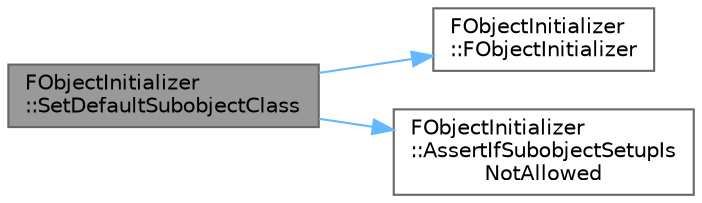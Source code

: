 digraph "FObjectInitializer::SetDefaultSubobjectClass"
{
 // INTERACTIVE_SVG=YES
 // LATEX_PDF_SIZE
  bgcolor="transparent";
  edge [fontname=Helvetica,fontsize=10,labelfontname=Helvetica,labelfontsize=10];
  node [fontname=Helvetica,fontsize=10,shape=box,height=0.2,width=0.4];
  rankdir="LR";
  Node1 [id="Node000001",label="FObjectInitializer\l::SetDefaultSubobjectClass",height=0.2,width=0.4,color="gray40", fillcolor="grey60", style="filled", fontcolor="black",tooltip="Sets the class to use for a subobject defined in a base class, the class must be a subclass of the cl..."];
  Node1 -> Node2 [id="edge1_Node000001_Node000002",color="steelblue1",style="solid",tooltip=" "];
  Node2 [id="Node000002",label="FObjectInitializer\l::FObjectInitializer",height=0.2,width=0.4,color="grey40", fillcolor="white", style="filled",URL="$d5/d7f/classFObjectInitializer.html#ac956e895bb18d4becb2cbfdf1218233b",tooltip="Default Constructor, used when you are using the C++ \"new\" syntax."];
  Node1 -> Node3 [id="edge2_Node000001_Node000003",color="steelblue1",style="solid",tooltip=" "];
  Node3 [id="Node000003",label="FObjectInitializer\l::AssertIfSubobjectSetupIs\lNotAllowed",height=0.2,width=0.4,color="grey40", fillcolor="white", style="filled",URL="$d5/d7f/classFObjectInitializer.html#ac696e1bd7d77387e05e1f71458849b04",tooltip="Asserts if SetDefaultSubobjectClass or DoNotCreateOptionalDefaultSuobject are called inside of the co..."];
}
